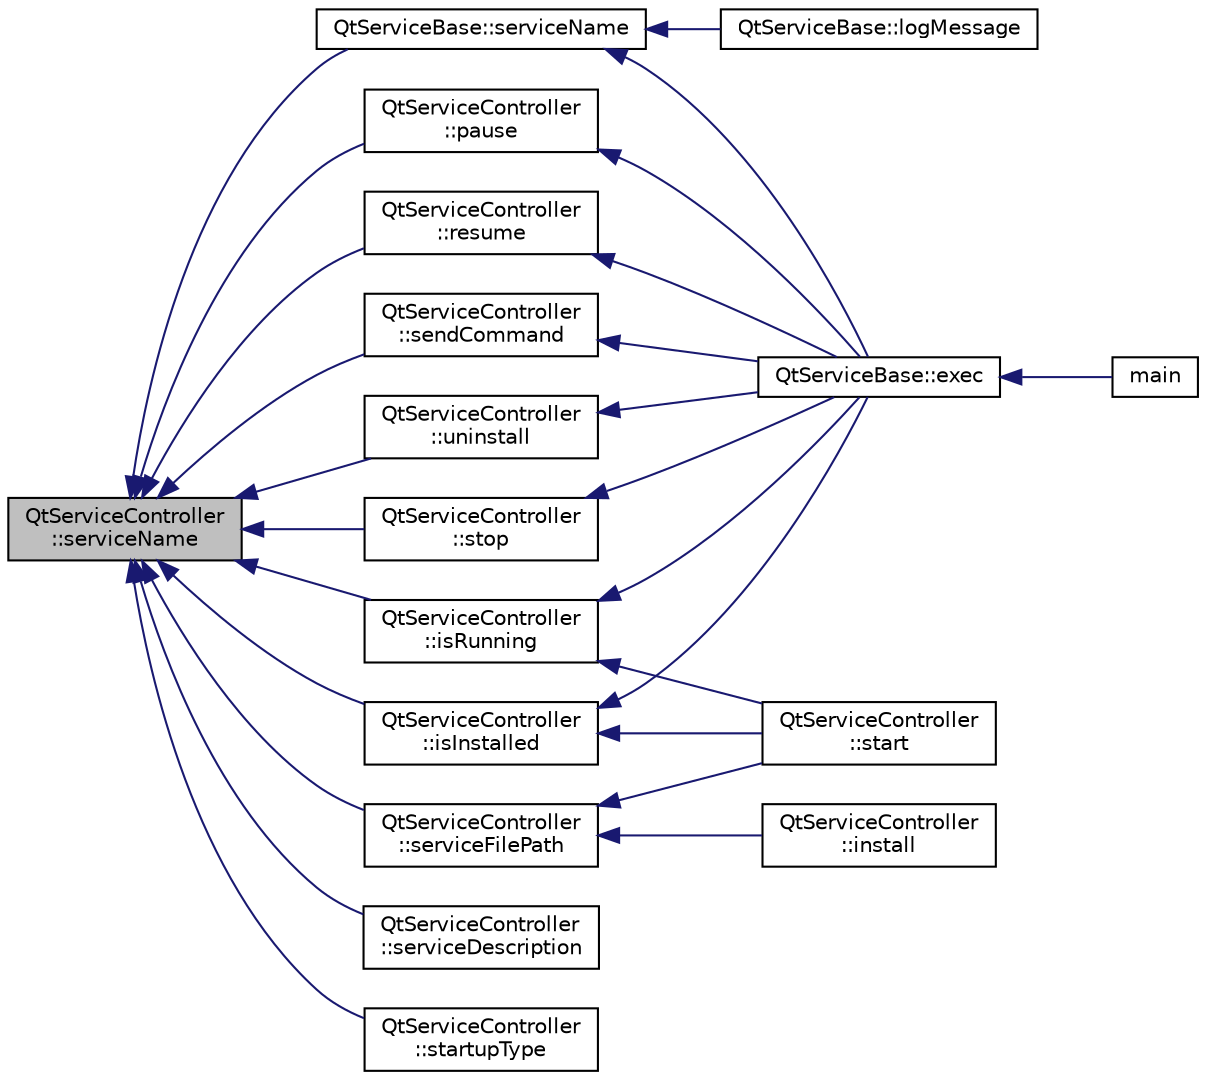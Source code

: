 digraph "QtServiceController::serviceName"
{
  edge [fontname="Helvetica",fontsize="10",labelfontname="Helvetica",labelfontsize="10"];
  node [fontname="Helvetica",fontsize="10",shape=record];
  rankdir="LR";
  Node44 [label="QtServiceController\l::serviceName",height=0.2,width=0.4,color="black", fillcolor="grey75", style="filled", fontcolor="black"];
  Node44 -> Node45 [dir="back",color="midnightblue",fontsize="10",style="solid",fontname="Helvetica"];
  Node45 [label="QtServiceBase::serviceName",height=0.2,width=0.4,color="black", fillcolor="white", style="filled",URL="$class_qt_service_base.html#a643f253b3931e6a6c4e8caa190756214"];
  Node45 -> Node46 [dir="back",color="midnightblue",fontsize="10",style="solid",fontname="Helvetica"];
  Node46 [label="QtServiceBase::exec",height=0.2,width=0.4,color="black", fillcolor="white", style="filled",URL="$class_qt_service_base.html#afae2e589de71c1ae3ae8db3dc9ab9c64"];
  Node46 -> Node47 [dir="back",color="midnightblue",fontsize="10",style="solid",fontname="Helvetica"];
  Node47 [label="main",height=0.2,width=0.4,color="black", fillcolor="white", style="filled",URL="$prerequisites_2_qt_web_app_2_demo3_2src_2main_8cpp.html#a0ddf1224851353fc92bfbff6f499fa97"];
  Node45 -> Node48 [dir="back",color="midnightblue",fontsize="10",style="solid",fontname="Helvetica"];
  Node48 [label="QtServiceBase::logMessage",height=0.2,width=0.4,color="black", fillcolor="white", style="filled",URL="$class_qt_service_base.html#ac071ce0b30547e17c3b3ca9dcb0108c9"];
  Node44 -> Node49 [dir="back",color="midnightblue",fontsize="10",style="solid",fontname="Helvetica"];
  Node49 [label="QtServiceController\l::serviceDescription",height=0.2,width=0.4,color="black", fillcolor="white", style="filled",URL="$class_qt_service_controller.html#a503c0fadf098b4c5bbccbb2a57f911e2"];
  Node44 -> Node50 [dir="back",color="midnightblue",fontsize="10",style="solid",fontname="Helvetica"];
  Node50 [label="QtServiceController\l::startupType",height=0.2,width=0.4,color="black", fillcolor="white", style="filled",URL="$class_qt_service_controller.html#acfd3b5cb23c17bf415f1d606b8461109"];
  Node44 -> Node51 [dir="back",color="midnightblue",fontsize="10",style="solid",fontname="Helvetica"];
  Node51 [label="QtServiceController\l::serviceFilePath",height=0.2,width=0.4,color="black", fillcolor="white", style="filled",URL="$class_qt_service_controller.html#a5ab709fdeb3ab526c92ccbbe1b2706c6"];
  Node51 -> Node52 [dir="back",color="midnightblue",fontsize="10",style="solid",fontname="Helvetica"];
  Node52 [label="QtServiceController\l::install",height=0.2,width=0.4,color="black", fillcolor="white", style="filled",URL="$class_qt_service_controller.html#a7e2b85e911ff152557dd25959e76094b"];
  Node51 -> Node53 [dir="back",color="midnightblue",fontsize="10",style="solid",fontname="Helvetica"];
  Node53 [label="QtServiceController\l::start",height=0.2,width=0.4,color="black", fillcolor="white", style="filled",URL="$class_qt_service_controller.html#a70f274d3f4f5a5fea60b8fd7331b31fb"];
  Node44 -> Node54 [dir="back",color="midnightblue",fontsize="10",style="solid",fontname="Helvetica"];
  Node54 [label="QtServiceController\l::uninstall",height=0.2,width=0.4,color="black", fillcolor="white", style="filled",URL="$class_qt_service_controller.html#a25cd2f1f6868ece5de77976eb55cb74c"];
  Node54 -> Node46 [dir="back",color="midnightblue",fontsize="10",style="solid",fontname="Helvetica"];
  Node44 -> Node55 [dir="back",color="midnightblue",fontsize="10",style="solid",fontname="Helvetica"];
  Node55 [label="QtServiceController\l::stop",height=0.2,width=0.4,color="black", fillcolor="white", style="filled",URL="$class_qt_service_controller.html#ad06afa647666769e309474b18bf7cf90"];
  Node55 -> Node46 [dir="back",color="midnightblue",fontsize="10",style="solid",fontname="Helvetica"];
  Node44 -> Node56 [dir="back",color="midnightblue",fontsize="10",style="solid",fontname="Helvetica"];
  Node56 [label="QtServiceController\l::pause",height=0.2,width=0.4,color="black", fillcolor="white", style="filled",URL="$class_qt_service_controller.html#aeee2fcc9469f77c7ed8a7955c4fa3a07"];
  Node56 -> Node46 [dir="back",color="midnightblue",fontsize="10",style="solid",fontname="Helvetica"];
  Node44 -> Node57 [dir="back",color="midnightblue",fontsize="10",style="solid",fontname="Helvetica"];
  Node57 [label="QtServiceController\l::resume",height=0.2,width=0.4,color="black", fillcolor="white", style="filled",URL="$class_qt_service_controller.html#a2d71eab6146427fc7b431386bf72eaec"];
  Node57 -> Node46 [dir="back",color="midnightblue",fontsize="10",style="solid",fontname="Helvetica"];
  Node44 -> Node58 [dir="back",color="midnightblue",fontsize="10",style="solid",fontname="Helvetica"];
  Node58 [label="QtServiceController\l::sendCommand",height=0.2,width=0.4,color="black", fillcolor="white", style="filled",URL="$class_qt_service_controller.html#a1428c7d51403416bc7663ae37c446cfc"];
  Node58 -> Node46 [dir="back",color="midnightblue",fontsize="10",style="solid",fontname="Helvetica"];
  Node44 -> Node59 [dir="back",color="midnightblue",fontsize="10",style="solid",fontname="Helvetica"];
  Node59 [label="QtServiceController\l::isInstalled",height=0.2,width=0.4,color="black", fillcolor="white", style="filled",URL="$class_qt_service_controller.html#a7e36fb18a273118709faf22f732feac4"];
  Node59 -> Node46 [dir="back",color="midnightblue",fontsize="10",style="solid",fontname="Helvetica"];
  Node59 -> Node53 [dir="back",color="midnightblue",fontsize="10",style="solid",fontname="Helvetica"];
  Node44 -> Node60 [dir="back",color="midnightblue",fontsize="10",style="solid",fontname="Helvetica"];
  Node60 [label="QtServiceController\l::isRunning",height=0.2,width=0.4,color="black", fillcolor="white", style="filled",URL="$class_qt_service_controller.html#a4a11b35468848388174a36af66f25fc3"];
  Node60 -> Node46 [dir="back",color="midnightblue",fontsize="10",style="solid",fontname="Helvetica"];
  Node60 -> Node53 [dir="back",color="midnightblue",fontsize="10",style="solid",fontname="Helvetica"];
}
